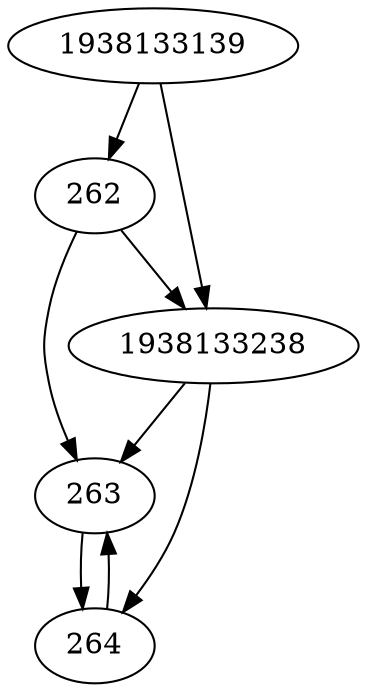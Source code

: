strict digraph  {
262;
263;
264;
1938133139;
1938133238;
262 -> 1938133238;
262 -> 263;
263 -> 264;
264 -> 263;
1938133139 -> 1938133238;
1938133139 -> 262;
1938133238 -> 263;
1938133238 -> 264;
}
